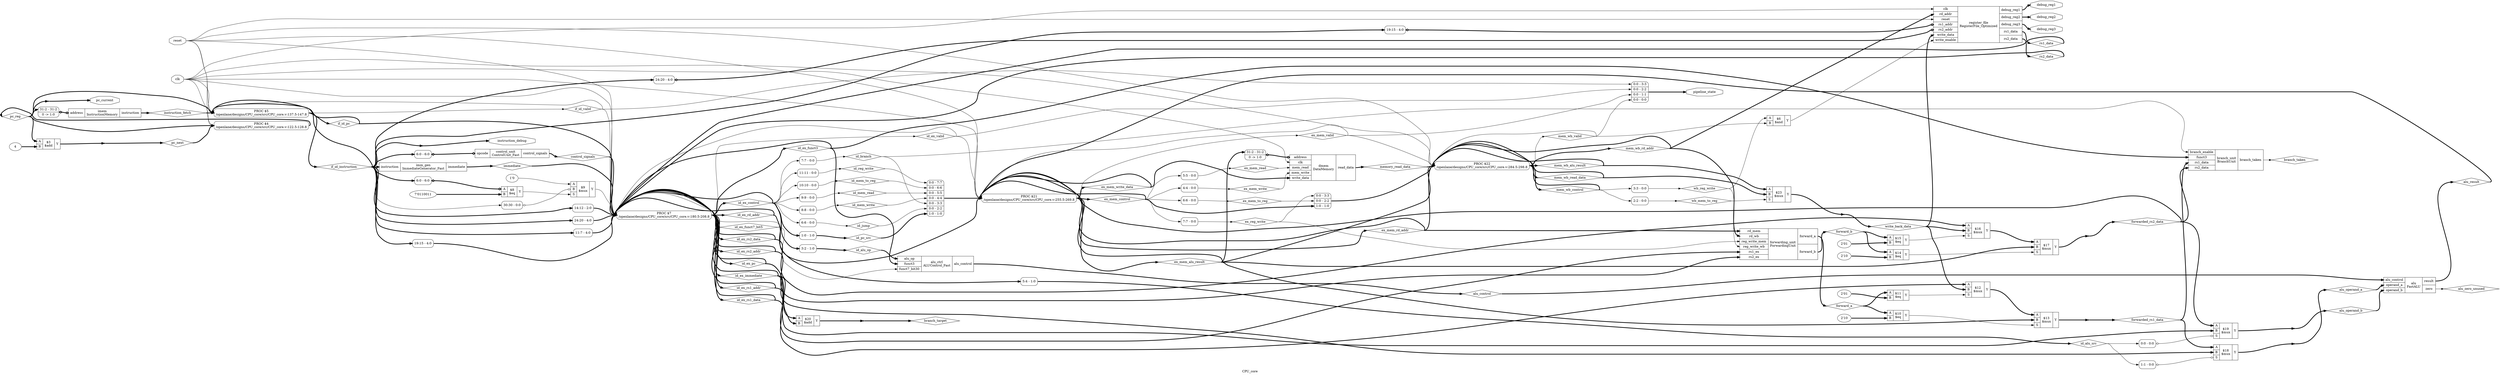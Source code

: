 digraph "CPU_core" {
label="CPU_core";
rankdir="LR";
remincross=true;
n42 [ shape=diamond, label="pc_reg", color="black", fontcolor="black" ];
n43 [ shape=diamond, label="forwarded_rs2_data", color="black", fontcolor="black" ];
n44 [ shape=diamond, label="forwarded_rs1_data", color="black", fontcolor="black" ];
n45 [ shape=diamond, label="forward_b", color="black", fontcolor="black" ];
n46 [ shape=diamond, label="forward_a", color="black", fontcolor="black" ];
n47 [ shape=diamond, label="write_back_data", color="black", fontcolor="black" ];
n48 [ shape=diamond, label="memory_read_data", color="black", fontcolor="black" ];
n49 [ shape=diamond, label="branch_target", color="black", fontcolor="black" ];
n50 [ shape=diamond, label="branch_taken", color="black", fontcolor="black" ];
n51 [ shape=diamond, label="alu_operand_b", color="black", fontcolor="black" ];
n52 [ shape=diamond, label="alu_operand_a", color="black", fontcolor="black" ];
n53 [ shape=diamond, label="alu_zero_unused", color="black", fontcolor="black" ];
n54 [ shape=diamond, label="alu_control", color="black", fontcolor="black" ];
n55 [ shape=diamond, label="alu_result", color="black", fontcolor="black" ];
n56 [ shape=diamond, label="control_signals", color="black", fontcolor="black" ];
n57 [ shape=diamond, label="immediate", color="black", fontcolor="black" ];
n58 [ shape=diamond, label="rs2_data", color="black", fontcolor="black" ];
n59 [ shape=diamond, label="rs1_data", color="black", fontcolor="black" ];
n60 [ shape=diamond, label="instruction_fetch", color="black", fontcolor="black" ];
n61 [ shape=diamond, label="pc_next", color="black", fontcolor="black" ];
n62 [ shape=diamond, label="wb_mem_to_reg", color="black", fontcolor="black" ];
n63 [ shape=diamond, label="wb_reg_write", color="black", fontcolor="black" ];
n64 [ shape=diamond, label="ex_mem_write", color="black", fontcolor="black" ];
n65 [ shape=diamond, label="ex_mem_read", color="black", fontcolor="black" ];
n66 [ shape=diamond, label="ex_mem_to_reg", color="black", fontcolor="black" ];
n67 [ shape=diamond, label="ex_reg_write", color="black", fontcolor="black" ];
n68 [ shape=diamond, label="id_pc_src", color="black", fontcolor="black" ];
n69 [ shape=diamond, label="id_alu_op", color="black", fontcolor="black" ];
n70 [ shape=diamond, label="id_alu_src", color="black", fontcolor="black" ];
n71 [ shape=diamond, label="id_jump", color="black", fontcolor="black" ];
n72 [ shape=diamond, label="id_branch", color="black", fontcolor="black" ];
n73 [ shape=diamond, label="id_mem_write", color="black", fontcolor="black" ];
n74 [ shape=diamond, label="id_mem_read", color="black", fontcolor="black" ];
n75 [ shape=diamond, label="id_mem_to_reg", color="black", fontcolor="black" ];
n76 [ shape=diamond, label="id_reg_write", color="black", fontcolor="black" ];
n77 [ shape=diamond, label="mem_wb_valid", color="black", fontcolor="black" ];
n78 [ shape=diamond, label="mem_wb_control", color="black", fontcolor="black" ];
n79 [ shape=diamond, label="mem_wb_rd_addr", color="black", fontcolor="black" ];
n80 [ shape=diamond, label="mem_wb_read_data", color="black", fontcolor="black" ];
n81 [ shape=diamond, label="mem_wb_alu_result", color="black", fontcolor="black" ];
n82 [ shape=diamond, label="ex_mem_valid", color="black", fontcolor="black" ];
n83 [ shape=diamond, label="ex_mem_control", color="black", fontcolor="black" ];
n84 [ shape=diamond, label="ex_mem_rd_addr", color="black", fontcolor="black" ];
n85 [ shape=diamond, label="ex_mem_write_data", color="black", fontcolor="black" ];
n86 [ shape=diamond, label="ex_mem_alu_result", color="black", fontcolor="black" ];
n87 [ shape=diamond, label="id_ex_valid", color="black", fontcolor="black" ];
n88 [ shape=diamond, label="id_ex_control", color="black", fontcolor="black" ];
n89 [ shape=diamond, label="id_ex_funct7_bit5", color="black", fontcolor="black" ];
n90 [ shape=diamond, label="id_ex_funct3", color="black", fontcolor="black" ];
n91 [ shape=diamond, label="id_ex_rd_addr", color="black", fontcolor="black" ];
n92 [ shape=diamond, label="id_ex_rs2_addr", color="black", fontcolor="black" ];
n93 [ shape=diamond, label="id_ex_rs1_addr", color="black", fontcolor="black" ];
n94 [ shape=diamond, label="id_ex_immediate", color="black", fontcolor="black" ];
n95 [ shape=diamond, label="id_ex_rs2_data", color="black", fontcolor="black" ];
n96 [ shape=diamond, label="id_ex_rs1_data", color="black", fontcolor="black" ];
n97 [ shape=diamond, label="id_ex_pc", color="black", fontcolor="black" ];
n98 [ shape=diamond, label="if_id_valid", color="black", fontcolor="black" ];
n99 [ shape=diamond, label="if_id_pc", color="black", fontcolor="black" ];
n100 [ shape=diamond, label="if_id_instruction", color="black", fontcolor="black" ];
n101 [ shape=octagon, label="debug_reg3", color="black", fontcolor="black" ];
n102 [ shape=octagon, label="debug_reg2", color="black", fontcolor="black" ];
n103 [ shape=octagon, label="debug_reg1", color="black", fontcolor="black" ];
n104 [ shape=octagon, label="pipeline_state", color="black", fontcolor="black" ];
n105 [ shape=octagon, label="instruction_debug", color="black", fontcolor="black" ];
n106 [ shape=octagon, label="pc_current", color="black", fontcolor="black" ];
n107 [ shape=octagon, label="reset", color="black", fontcolor="black" ];
n108 [ shape=octagon, label="clk", color="black", fontcolor="black" ];
c113 [ shape=record, label="{{<p109> A|<p110> B|<p111> S}|$23\n$mux|{<p112> Y}}",  ];
c119 [ shape=record, label="{{<p114> address|<p108> clk|<p115> mem_read|<p116> mem_write|<p117> write_data}|dmem\nDataMemory|{<p118> read_data}}",  ];
x0 [ shape=record, style=rounded, label="<s1> 31:2 - 31:2 |0 -&gt; 1:0 ", color="black", fontcolor="black" ];
x0:e -> c119:p114:w [arrowhead=odiamond, arrowtail=odiamond, dir=both, color="black", fontcolor="black", style="setlinewidth(3)", label=""];
c120 [ shape=record, label="{{<p109> A|<p110> B}|$20\n$add|{<p112> Y}}",  ];
c123 [ shape=record, label="{{<p121> branch_enable|<p122> funct3|<p59> rs1_data|<p58> rs2_data}|branch_unit\nBranchUnit|{<p50> branch_taken}}",  ];
c126 [ shape=record, label="{{<p124> alu_op|<p122> funct3|<p125> funct7_bit30}|alu_ctrl\nALUControl_Fast|{<p54> alu_control}}",  ];
c131 [ shape=record, label="{{<p54> alu_control|<p127> operand_a|<p128> operand_b}|alu\nFastALU|{<p129> result|<p130> zero}}",  ];
c132 [ shape=record, label="{{<p109> A|<p110> B|<p111> S}|$19\n$mux|{<p112> Y}}",  ];
x1 [ shape=record, style=rounded, label="<s0> 0:0 - 0:0 ", color="black", fontcolor="black" ];
x1:e -> c132:p111:w [arrowhead=odiamond, arrowtail=odiamond, dir=both, color="black", fontcolor="black", label=""];
c133 [ shape=record, label="{{<p109> A|<p110> B|<p111> S}|$18\n$mux|{<p112> Y}}",  ];
x2 [ shape=record, style=rounded, label="<s0> 1:1 - 0:0 ", color="black", fontcolor="black" ];
x2:e -> c133:p111:w [arrowhead=odiamond, arrowtail=odiamond, dir=both, color="black", fontcolor="black", label=""];
c134 [ shape=record, label="{{<p109> A|<p110> B|<p111> S}|$17\n$mux|{<p112> Y}}",  ];
c135 [ shape=record, label="{{<p109> A|<p110> B|<p111> S}|$16\n$mux|{<p112> Y}}",  ];
v3 [ label="2'01" ];
c136 [ shape=record, label="{{<p109> A|<p110> B}|$15\n$eq|{<p112> Y}}",  ];
v4 [ label="2'10" ];
c137 [ shape=record, label="{{<p109> A|<p110> B}|$14\n$eq|{<p112> Y}}",  ];
c138 [ shape=record, label="{{<p109> A|<p110> B|<p111> S}|$13\n$mux|{<p112> Y}}",  ];
c139 [ shape=record, label="{{<p109> A|<p110> B|<p111> S}|$12\n$mux|{<p112> Y}}",  ];
v5 [ label="2'01" ];
c140 [ shape=record, label="{{<p109> A|<p110> B}|$11\n$eq|{<p112> Y}}",  ];
v6 [ label="2'10" ];
c141 [ shape=record, label="{{<p109> A|<p110> B}|$10\n$eq|{<p112> Y}}",  ];
v8 [ label="1'0" ];
c142 [ shape=record, label="{{<p109> A|<p110> B|<p111> S}|$9\n$mux|{<p112> Y}}",  ];
x7 [ shape=record, style=rounded, label="<s0> 30:30 - 0:0 ", color="black", fontcolor="black" ];
x7:e -> c142:p110:w [arrowhead=odiamond, arrowtail=odiamond, dir=both, color="black", fontcolor="black", label=""];
v9 [ label="7'0110011" ];
c143 [ shape=record, label="{{<p109> A|<p110> B}|$8\n$eq|{<p112> Y}}",  ];
x10 [ shape=record, style=rounded, label="<s0> 6:0 - 6:0 ", color="black", fontcolor="black" ];
x10:e -> c143:p109:w [arrowhead=odiamond, arrowtail=odiamond, dir=both, color="black", fontcolor="black", style="setlinewidth(3)", label=""];
c145 [ shape=record, label="{{<p144> opcode}|control_unit\nControlUnit_Fast|{<p56> control_signals}}",  ];
x11 [ shape=record, style=rounded, label="<s0> 6:0 - 6:0 ", color="black", fontcolor="black" ];
x11:e -> c145:p144:w [arrowhead=odiamond, arrowtail=odiamond, dir=both, color="black", fontcolor="black", style="setlinewidth(3)", label=""];
c147 [ shape=record, label="{{<p146> instruction}|imm_gen\nImmediateGenerator_Fast|{<p57> immediate}}",  ];
c148 [ shape=record, label="{{<p109> A|<p110> B}|$6\n$and|{<p112> Y}}",  ];
c153 [ shape=record, label="{{<p108> clk|<p149> rd_addr|<p107> reset|<p150> rs1_addr|<p151> rs2_addr|<p117> write_data|<p152> write_enable}|register_file\nRegisterFile_Optimized|{<p103> debug_reg1|<p102> debug_reg2|<p101> debug_reg3|<p59> rs1_data|<p58> rs2_data}}",  ];
x12 [ shape=record, style=rounded, label="<s0> 24:20 - 4:0 ", color="black", fontcolor="black" ];
x12:e -> c153:p151:w [arrowhead=odiamond, arrowtail=odiamond, dir=both, color="black", fontcolor="black", style="setlinewidth(3)", label=""];
x13 [ shape=record, style=rounded, label="<s0> 19:15 - 4:0 ", color="black", fontcolor="black" ];
x13:e -> c153:p150:w [arrowhead=odiamond, arrowtail=odiamond, dir=both, color="black", fontcolor="black", style="setlinewidth(3)", label=""];
c154 [ shape=record, label="{{<p114> address}|imem\nInstructionMemory|{<p146> instruction}}",  ];
x14 [ shape=record, style=rounded, label="<s1> 31:2 - 31:2 |0 -&gt; 1:0 ", color="black", fontcolor="black" ];
x14:e -> c154:p114:w [arrowhead=odiamond, arrowtail=odiamond, dir=both, color="black", fontcolor="black", style="setlinewidth(3)", label=""];
v15 [ label="4" ];
c155 [ shape=record, label="{{<p109> A|<p110> B}|$3\n$add|{<p112> Y}}",  ];
c162 [ shape=record, label="{{<p156> rd_mem|<p157> rd_wb|<p158> reg_write_mem|<p159> reg_write_wb|<p160> rs1_ex|<p161> rs2_ex}|forwarding_unit\nForwardingUnit|{<p46> forward_a|<p45> forward_b}}",  ];
x17 [ shape=record, style=rounded, label="<s2> 0:0 - 3:3 |<s1> 0:0 - 2:2 |<s0> 1:0 - 1:0 ", color="black", fontcolor="black" ];
p16 [shape=box, style=rounded, label="PROC $22\n/openlane/designs/CPU_core/src/CPU_core.v:284.5-298.8", ];
x19 [ shape=record, style=rounded, label="<s6> 0:0 - 7:7 |<s5> 0:0 - 6:6 |<s4> 0:0 - 5:5 |<s3> 0:0 - 4:4 |<s2> 0:0 - 3:3 |<s1> 0:0 - 2:2 |<s0> 1:0 - 1:0 ", color="black", fontcolor="black" ];
p18 [shape=box, style=rounded, label="PROC $21\n/openlane/designs/CPU_core/src/CPU_core.v:255.5-269.8", ];
x21 [ shape=record, style=rounded, label="<s0> 14:12 - 2:0 ", color="black", fontcolor="black" ];
x22 [ shape=record, style=rounded, label="<s0> 24:20 - 4:0 ", color="black", fontcolor="black" ];
x23 [ shape=record, style=rounded, label="<s0> 11:7 - 4:0 ", color="black", fontcolor="black" ];
x24 [ shape=record, style=rounded, label="<s0> 19:15 - 4:0 ", color="black", fontcolor="black" ];
p20 [shape=box, style=rounded, label="PROC $7\n/openlane/designs/CPU_core/src/CPU_core.v:180.5-208.8", ];
p25 [shape=box, style=rounded, label="PROC $5\n/openlane/designs/CPU_core/src/CPU_core.v:137.5-147.8", ];
p26 [shape=box, style=rounded, label="PROC $4\n/openlane/designs/CPU_core/src/CPU_core.v:122.5-128.8", ];
x27 [ shape=record, style=rounded, label="<s0> 11:11 - 0:0 ", color="black", fontcolor="black" ];
x28 [ shape=record, style=rounded, label="<s0> 10:10 - 0:0 ", color="black", fontcolor="black" ];
x29 [ shape=record, style=rounded, label="<s0> 9:9 - 0:0 ", color="black", fontcolor="black" ];
x30 [ shape=record, style=rounded, label="<s0> 8:8 - 0:0 ", color="black", fontcolor="black" ];
x31 [ shape=record, style=rounded, label="<s0> 7:7 - 0:0 ", color="black", fontcolor="black" ];
x32 [ shape=record, style=rounded, label="<s0> 6:6 - 0:0 ", color="black", fontcolor="black" ];
x33 [ shape=record, style=rounded, label="<s0> 5:4 - 1:0 ", color="black", fontcolor="black" ];
x34 [ shape=record, style=rounded, label="<s0> 3:2 - 1:0 ", color="black", fontcolor="black" ];
x35 [ shape=record, style=rounded, label="<s0> 1:0 - 1:0 ", color="black", fontcolor="black" ];
x36 [ shape=record, style=rounded, label="<s0> 7:7 - 0:0 ", color="black", fontcolor="black" ];
x37 [ shape=record, style=rounded, label="<s0> 6:6 - 0:0 ", color="black", fontcolor="black" ];
x38 [ shape=record, style=rounded, label="<s0> 5:5 - 0:0 ", color="black", fontcolor="black" ];
x39 [ shape=record, style=rounded, label="<s0> 4:4 - 0:0 ", color="black", fontcolor="black" ];
x40 [ shape=record, style=rounded, label="<s0> 3:3 - 0:0 ", color="black", fontcolor="black" ];
x41 [ shape=record, style=rounded, label="<s0> 2:2 - 0:0 ", color="black", fontcolor="black" ];
x42 [shape=point, ];
x43 [shape=point, ];
x44 [shape=point, ];
x45 [shape=point, ];
x46 [shape=point, ];
x47 [shape=point, ];
x48 [shape=point, ];
x49 [shape=point, ];
x50 [shape=point, ];
x51 [ shape=record, style=rounded, label="<s3> 0:0 - 3:3 |<s2> 0:0 - 2:2 |<s1> 0:0 - 1:1 |<s0> 0:0 - 0:0 ", color="black", fontcolor="black" ];
c113:p112:e -> x48:w [color="black", fontcolor="black", style="setlinewidth(3)", label=""];
p25:e -> n100:w [color="black", fontcolor="black", style="setlinewidth(3)", label=""];
n100:e -> c147:p146:w [color="black", fontcolor="black", style="setlinewidth(3)", label=""];
n100:e -> p25:w [color="black", fontcolor="black", style="setlinewidth(3)", label=""];
n100:e -> x10:s0:w [color="black", fontcolor="black", style="setlinewidth(3)", label=""];
n100:e -> x11:s0:w [color="black", fontcolor="black", style="setlinewidth(3)", label=""];
n100:e -> x12:s0:w [color="black", fontcolor="black", style="setlinewidth(3)", label=""];
n100:e -> x13:s0:w [color="black", fontcolor="black", style="setlinewidth(3)", label=""];
n100:e -> x21:s0:w [color="black", fontcolor="black", style="setlinewidth(3)", label=""];
n100:e -> x22:s0:w [color="black", fontcolor="black", style="setlinewidth(3)", label=""];
n100:e -> x23:s0:w [color="black", fontcolor="black", style="setlinewidth(3)", label=""];
n100:e -> x24:s0:w [color="black", fontcolor="black", style="setlinewidth(3)", label=""];
n100:e -> x50:w [color="black", fontcolor="black", style="setlinewidth(3)", label=""];
n100:e -> x7:s0:w [color="black", fontcolor="black", label=""];
c153:p101:e -> n101:w [color="black", fontcolor="black", style="setlinewidth(3)", label=""];
c153:p102:e -> n102:w [color="black", fontcolor="black", style="setlinewidth(3)", label=""];
c153:p103:e -> n103:w [color="black", fontcolor="black", style="setlinewidth(3)", label=""];
x51:e -> n104:w [color="black", fontcolor="black", style="setlinewidth(3)", label=""];
x50:e -> n105:w [color="black", fontcolor="black", style="setlinewidth(3)", label=""];
x49:e -> n106:w [color="black", fontcolor="black", style="setlinewidth(3)", label=""];
n107:e -> c153:p107:w [color="black", fontcolor="black", label=""];
n107:e -> p16:w [color="black", fontcolor="black", label=""];
n107:e -> p18:w [color="black", fontcolor="black", label=""];
n107:e -> p20:w [color="black", fontcolor="black", label=""];
n107:e -> p25:w [color="black", fontcolor="black", label=""];
n107:e -> p26:w [color="black", fontcolor="black", label=""];
n108:e -> c119:p108:w [color="black", fontcolor="black", label=""];
n108:e -> c153:p108:w [color="black", fontcolor="black", label=""];
n108:e -> p16:w [color="black", fontcolor="black", label=""];
n108:e -> p18:w [color="black", fontcolor="black", label=""];
n108:e -> p20:w [color="black", fontcolor="black", label=""];
n108:e -> p25:w [color="black", fontcolor="black", label=""];
n108:e -> p26:w [color="black", fontcolor="black", label=""];
c120:p112:e -> x47:w [color="black", fontcolor="black", style="setlinewidth(3)", label=""];
c132:p112:e -> x46:w [color="black", fontcolor="black", style="setlinewidth(3)", label=""];
c133:p112:e -> x45:w [color="black", fontcolor="black", style="setlinewidth(3)", label=""];
c134:p112:e -> x44:w [color="black", fontcolor="black", style="setlinewidth(3)", label=""];
c135:p112:e -> c134:p109:w [color="black", fontcolor="black", style="setlinewidth(3)", label=""];
c136:p112:e -> c135:p111:w [color="black", fontcolor="black", label=""];
c137:p112:e -> c134:p111:w [color="black", fontcolor="black", label=""];
c138:p112:e -> x43:w [color="black", fontcolor="black", style="setlinewidth(3)", label=""];
c139:p112:e -> c138:p109:w [color="black", fontcolor="black", style="setlinewidth(3)", label=""];
c140:p112:e -> c139:p111:w [color="black", fontcolor="black", label=""];
c141:p112:e -> c138:p111:w [color="black", fontcolor="black", label=""];
c142:p112:e -> p20:w [color="black", fontcolor="black", label=""];
c143:p112:e -> c142:p111:w [color="black", fontcolor="black", label=""];
c148:p112:e -> c153:p152:w [color="black", fontcolor="black", label=""];
c155:p112:e -> x42:w [color="black", fontcolor="black", style="setlinewidth(3)", label=""];
p26:e -> n42:w [color="black", fontcolor="black", style="setlinewidth(3)", label=""];
n42:e -> c155:p109:w [color="black", fontcolor="black", style="setlinewidth(3)", label=""];
n42:e -> p25:w [color="black", fontcolor="black", style="setlinewidth(3)", label=""];
n42:e -> p26:w [color="black", fontcolor="black", style="setlinewidth(3)", label=""];
n42:e -> x14:s1:w [color="black", fontcolor="black", style="setlinewidth(3)", label=""];
n42:e -> x49:w [color="black", fontcolor="black", style="setlinewidth(3)", label=""];
x44:e -> n43:w [color="black", fontcolor="black", style="setlinewidth(3)", label=""];
n43:e -> c123:p58:w [color="black", fontcolor="black", style="setlinewidth(3)", label=""];
n43:e -> c132:p109:w [color="black", fontcolor="black", style="setlinewidth(3)", label=""];
n43:e -> p18:w [color="black", fontcolor="black", style="setlinewidth(3)", label=""];
x43:e -> n44:w [color="black", fontcolor="black", style="setlinewidth(3)", label=""];
n44:e -> c123:p59:w [color="black", fontcolor="black", style="setlinewidth(3)", label=""];
n44:e -> c133:p109:w [color="black", fontcolor="black", style="setlinewidth(3)", label=""];
c162:p45:e -> n45:w [color="black", fontcolor="black", style="setlinewidth(3)", label=""];
n45:e -> c136:p109:w [color="black", fontcolor="black", style="setlinewidth(3)", label=""];
n45:e -> c137:p109:w [color="black", fontcolor="black", style="setlinewidth(3)", label=""];
c162:p46:e -> n46:w [color="black", fontcolor="black", style="setlinewidth(3)", label=""];
n46:e -> c140:p109:w [color="black", fontcolor="black", style="setlinewidth(3)", label=""];
n46:e -> c141:p109:w [color="black", fontcolor="black", style="setlinewidth(3)", label=""];
x48:e -> n47:w [color="black", fontcolor="black", style="setlinewidth(3)", label=""];
n47:e -> c135:p110:w [color="black", fontcolor="black", style="setlinewidth(3)", label=""];
n47:e -> c139:p110:w [color="black", fontcolor="black", style="setlinewidth(3)", label=""];
n47:e -> c153:p117:w [color="black", fontcolor="black", style="setlinewidth(3)", label=""];
c119:p118:e -> n48:w [color="black", fontcolor="black", style="setlinewidth(3)", label=""];
n48:e -> p16:w [color="black", fontcolor="black", style="setlinewidth(3)", label=""];
x47:e -> n49:w [color="black", fontcolor="black", style="setlinewidth(3)", label=""];
c123:p50:e -> n50:w [color="black", fontcolor="black", label=""];
x46:e -> n51:w [color="black", fontcolor="black", style="setlinewidth(3)", label=""];
n51:e -> c131:p128:w [color="black", fontcolor="black", style="setlinewidth(3)", label=""];
x45:e -> n52:w [color="black", fontcolor="black", style="setlinewidth(3)", label=""];
n52:e -> c131:p127:w [color="black", fontcolor="black", style="setlinewidth(3)", label=""];
c131:p130:e -> n53:w [color="black", fontcolor="black", label=""];
c126:p54:e -> n54:w [color="black", fontcolor="black", style="setlinewidth(3)", label=""];
n54:e -> c131:p54:w [color="black", fontcolor="black", style="setlinewidth(3)", label=""];
c131:p129:e -> n55:w [color="black", fontcolor="black", style="setlinewidth(3)", label=""];
n55:e -> p18:w [color="black", fontcolor="black", style="setlinewidth(3)", label=""];
c145:p56:e -> n56:w [color="black", fontcolor="black", style="setlinewidth(3)", label=""];
n56:e -> p20:w [color="black", fontcolor="black", style="setlinewidth(3)", label=""];
c147:p57:e -> n57:w [color="black", fontcolor="black", style="setlinewidth(3)", label=""];
n57:e -> p20:w [color="black", fontcolor="black", style="setlinewidth(3)", label=""];
c153:p58:e -> n58:w [color="black", fontcolor="black", style="setlinewidth(3)", label=""];
n58:e -> p20:w [color="black", fontcolor="black", style="setlinewidth(3)", label=""];
c153:p59:e -> n59:w [color="black", fontcolor="black", style="setlinewidth(3)", label=""];
n59:e -> p20:w [color="black", fontcolor="black", style="setlinewidth(3)", label=""];
c154:p146:e -> n60:w [color="black", fontcolor="black", style="setlinewidth(3)", label=""];
n60:e -> p25:w [color="black", fontcolor="black", style="setlinewidth(3)", label=""];
x42:e -> n61:w [color="black", fontcolor="black", style="setlinewidth(3)", label=""];
n61:e -> p26:w [color="black", fontcolor="black", style="setlinewidth(3)", label=""];
x41:e -> n62:w [color="black", fontcolor="black", label=""];
n62:e -> c113:p111:w [color="black", fontcolor="black", label=""];
x40:e -> n63:w [color="black", fontcolor="black", label=""];
n63:e -> c148:p109:w [color="black", fontcolor="black", label=""];
n63:e -> c162:p159:w [color="black", fontcolor="black", label=""];
x39:e -> n64:w [color="black", fontcolor="black", label=""];
n64:e -> c119:p116:w [color="black", fontcolor="black", label=""];
x38:e -> n65:w [color="black", fontcolor="black", label=""];
n65:e -> c119:p115:w [color="black", fontcolor="black", label=""];
x37:e -> n66:w [color="black", fontcolor="black", label=""];
n66:e -> x17:s1:w [color="black", fontcolor="black", label=""];
x36:e -> n67:w [color="black", fontcolor="black", label=""];
n67:e -> c162:p158:w [color="black", fontcolor="black", label=""];
n67:e -> x17:s2:w [color="black", fontcolor="black", label=""];
x35:e -> n68:w [color="black", fontcolor="black", style="setlinewidth(3)", label=""];
n68:e -> x19:s0:w [color="black", fontcolor="black", style="setlinewidth(3)", label=""];
x34:e -> n69:w [color="black", fontcolor="black", style="setlinewidth(3)", label=""];
n69:e -> c126:p124:w [color="black", fontcolor="black", style="setlinewidth(3)", label=""];
x33:e -> n70:w [color="black", fontcolor="black", style="setlinewidth(3)", label=""];
n70:e -> x1:s0:w [color="black", fontcolor="black", label=""];
n70:e -> x2:s0:w [color="black", fontcolor="black", label=""];
x32:e -> n71:w [color="black", fontcolor="black", label=""];
n71:e -> x19:s1:w [color="black", fontcolor="black", label=""];
x31:e -> n72:w [color="black", fontcolor="black", label=""];
n72:e -> c123:p121:w [color="black", fontcolor="black", label=""];
n72:e -> x19:s2:w [color="black", fontcolor="black", label=""];
x30:e -> n73:w [color="black", fontcolor="black", label=""];
n73:e -> x19:s3:w [color="black", fontcolor="black", label=""];
x29:e -> n74:w [color="black", fontcolor="black", label=""];
n74:e -> x19:s4:w [color="black", fontcolor="black", label=""];
x28:e -> n75:w [color="black", fontcolor="black", label=""];
n75:e -> x19:s5:w [color="black", fontcolor="black", label=""];
x27:e -> n76:w [color="black", fontcolor="black", label=""];
n76:e -> x19:s6:w [color="black", fontcolor="black", label=""];
p16:e -> n77:w [color="black", fontcolor="black", label=""];
n77:e -> c148:p110:w [color="black", fontcolor="black", label=""];
n77:e -> p16:w [color="black", fontcolor="black", label=""];
n77:e -> x51:s0:w [color="black", fontcolor="black", label=""];
p16:e -> n78:w [color="black", fontcolor="black", style="setlinewidth(3)", label=""];
n78:e -> p16:w [color="black", fontcolor="black", style="setlinewidth(3)", label=""];
n78:e -> x40:s0:w [color="black", fontcolor="black", label=""];
n78:e -> x41:s0:w [color="black", fontcolor="black", label=""];
p16:e -> n79:w [color="black", fontcolor="black", style="setlinewidth(3)", label=""];
n79:e -> c153:p149:w [color="black", fontcolor="black", style="setlinewidth(3)", label=""];
n79:e -> c162:p157:w [color="black", fontcolor="black", style="setlinewidth(3)", label=""];
n79:e -> p16:w [color="black", fontcolor="black", style="setlinewidth(3)", label=""];
p16:e -> n80:w [color="black", fontcolor="black", style="setlinewidth(3)", label=""];
n80:e -> c113:p110:w [color="black", fontcolor="black", style="setlinewidth(3)", label=""];
n80:e -> p16:w [color="black", fontcolor="black", style="setlinewidth(3)", label=""];
p16:e -> n81:w [color="black", fontcolor="black", style="setlinewidth(3)", label=""];
n81:e -> c113:p109:w [color="black", fontcolor="black", style="setlinewidth(3)", label=""];
n81:e -> p16:w [color="black", fontcolor="black", style="setlinewidth(3)", label=""];
p18:e -> n82:w [color="black", fontcolor="black", label=""];
n82:e -> p16:w [color="black", fontcolor="black", label=""];
n82:e -> p18:w [color="black", fontcolor="black", label=""];
n82:e -> x51:s1:w [color="black", fontcolor="black", label=""];
p18:e -> n83:w [color="black", fontcolor="black", style="setlinewidth(3)", label=""];
n83:e -> p18:w [color="black", fontcolor="black", style="setlinewidth(3)", label=""];
n83:e -> x17:s0:w [color="black", fontcolor="black", style="setlinewidth(3)", label=""];
n83:e -> x36:s0:w [color="black", fontcolor="black", label=""];
n83:e -> x37:s0:w [color="black", fontcolor="black", label=""];
n83:e -> x38:s0:w [color="black", fontcolor="black", label=""];
n83:e -> x39:s0:w [color="black", fontcolor="black", label=""];
p18:e -> n84:w [color="black", fontcolor="black", style="setlinewidth(3)", label=""];
n84:e -> c162:p156:w [color="black", fontcolor="black", style="setlinewidth(3)", label=""];
n84:e -> p16:w [color="black", fontcolor="black", style="setlinewidth(3)", label=""];
n84:e -> p18:w [color="black", fontcolor="black", style="setlinewidth(3)", label=""];
p18:e -> n85:w [color="black", fontcolor="black", style="setlinewidth(3)", label=""];
n85:e -> c119:p117:w [color="black", fontcolor="black", style="setlinewidth(3)", label=""];
n85:e -> p18:w [color="black", fontcolor="black", style="setlinewidth(3)", label=""];
p18:e -> n86:w [color="black", fontcolor="black", style="setlinewidth(3)", label=""];
n86:e -> c134:p110:w [color="black", fontcolor="black", style="setlinewidth(3)", label=""];
n86:e -> c138:p110:w [color="black", fontcolor="black", style="setlinewidth(3)", label=""];
n86:e -> p16:w [color="black", fontcolor="black", style="setlinewidth(3)", label=""];
n86:e -> p18:w [color="black", fontcolor="black", style="setlinewidth(3)", label=""];
n86:e -> x0:s1:w [color="black", fontcolor="black", style="setlinewidth(3)", label=""];
p20:e -> n87:w [color="black", fontcolor="black", label=""];
n87:e -> p18:w [color="black", fontcolor="black", label=""];
n87:e -> p20:w [color="black", fontcolor="black", label=""];
n87:e -> x51:s2:w [color="black", fontcolor="black", label=""];
p20:e -> n88:w [color="black", fontcolor="black", style="setlinewidth(3)", label=""];
n88:e -> p20:w [color="black", fontcolor="black", style="setlinewidth(3)", label=""];
n88:e -> x27:s0:w [color="black", fontcolor="black", label=""];
n88:e -> x28:s0:w [color="black", fontcolor="black", label=""];
n88:e -> x29:s0:w [color="black", fontcolor="black", label=""];
n88:e -> x30:s0:w [color="black", fontcolor="black", label=""];
n88:e -> x31:s0:w [color="black", fontcolor="black", label=""];
n88:e -> x32:s0:w [color="black", fontcolor="black", label=""];
n88:e -> x33:s0:w [color="black", fontcolor="black", style="setlinewidth(3)", label=""];
n88:e -> x34:s0:w [color="black", fontcolor="black", style="setlinewidth(3)", label=""];
n88:e -> x35:s0:w [color="black", fontcolor="black", style="setlinewidth(3)", label=""];
p20:e -> n89:w [color="black", fontcolor="black", label=""];
n89:e -> c126:p125:w [color="black", fontcolor="black", label=""];
n89:e -> p20:w [color="black", fontcolor="black", label=""];
p20:e -> n90:w [color="black", fontcolor="black", style="setlinewidth(3)", label=""];
n90:e -> c123:p122:w [color="black", fontcolor="black", style="setlinewidth(3)", label=""];
n90:e -> c126:p122:w [color="black", fontcolor="black", style="setlinewidth(3)", label=""];
n90:e -> p20:w [color="black", fontcolor="black", style="setlinewidth(3)", label=""];
p20:e -> n91:w [color="black", fontcolor="black", style="setlinewidth(3)", label=""];
n91:e -> p18:w [color="black", fontcolor="black", style="setlinewidth(3)", label=""];
n91:e -> p20:w [color="black", fontcolor="black", style="setlinewidth(3)", label=""];
p20:e -> n92:w [color="black", fontcolor="black", style="setlinewidth(3)", label=""];
n92:e -> c162:p161:w [color="black", fontcolor="black", style="setlinewidth(3)", label=""];
n92:e -> p20:w [color="black", fontcolor="black", style="setlinewidth(3)", label=""];
p20:e -> n93:w [color="black", fontcolor="black", style="setlinewidth(3)", label=""];
n93:e -> c162:p160:w [color="black", fontcolor="black", style="setlinewidth(3)", label=""];
n93:e -> p20:w [color="black", fontcolor="black", style="setlinewidth(3)", label=""];
p20:e -> n94:w [color="black", fontcolor="black", style="setlinewidth(3)", label=""];
n94:e -> c120:p110:w [color="black", fontcolor="black", style="setlinewidth(3)", label=""];
n94:e -> c132:p110:w [color="black", fontcolor="black", style="setlinewidth(3)", label=""];
n94:e -> p20:w [color="black", fontcolor="black", style="setlinewidth(3)", label=""];
p20:e -> n95:w [color="black", fontcolor="black", style="setlinewidth(3)", label=""];
n95:e -> c135:p109:w [color="black", fontcolor="black", style="setlinewidth(3)", label=""];
n95:e -> p20:w [color="black", fontcolor="black", style="setlinewidth(3)", label=""];
p20:e -> n96:w [color="black", fontcolor="black", style="setlinewidth(3)", label=""];
n96:e -> c139:p109:w [color="black", fontcolor="black", style="setlinewidth(3)", label=""];
n96:e -> p20:w [color="black", fontcolor="black", style="setlinewidth(3)", label=""];
p20:e -> n97:w [color="black", fontcolor="black", style="setlinewidth(3)", label=""];
n97:e -> c120:p109:w [color="black", fontcolor="black", style="setlinewidth(3)", label=""];
n97:e -> c133:p110:w [color="black", fontcolor="black", style="setlinewidth(3)", label=""];
n97:e -> p20:w [color="black", fontcolor="black", style="setlinewidth(3)", label=""];
p25:e -> n98:w [color="black", fontcolor="black", label=""];
n98:e -> p20:w [color="black", fontcolor="black", label=""];
n98:e -> p25:w [color="black", fontcolor="black", label=""];
n98:e -> x51:s3:w [color="black", fontcolor="black", label=""];
p25:e -> n99:w [color="black", fontcolor="black", style="setlinewidth(3)", label=""];
n99:e -> p20:w [color="black", fontcolor="black", style="setlinewidth(3)", label=""];
n99:e -> p25:w [color="black", fontcolor="black", style="setlinewidth(3)", label=""];
v15:e -> c155:p110:w [color="black", fontcolor="black", style="setlinewidth(3)", label=""];
v3:e -> c136:p110:w [color="black", fontcolor="black", style="setlinewidth(3)", label=""];
v4:e -> c137:p110:w [color="black", fontcolor="black", style="setlinewidth(3)", label=""];
v5:e -> c140:p110:w [color="black", fontcolor="black", style="setlinewidth(3)", label=""];
v6:e -> c141:p110:w [color="black", fontcolor="black", style="setlinewidth(3)", label=""];
v8:e -> c142:p109:w [color="black", fontcolor="black", label=""];
v9:e -> c143:p110:w [color="black", fontcolor="black", style="setlinewidth(3)", label=""];
x17:e -> p16:w [color="black", fontcolor="black", style="setlinewidth(3)", label=""];
x19:e -> p18:w [color="black", fontcolor="black", style="setlinewidth(3)", label=""];
x21:e -> p20:w [color="black", fontcolor="black", style="setlinewidth(3)", label=""];
x22:e -> p20:w [color="black", fontcolor="black", style="setlinewidth(3)", label=""];
x23:e -> p20:w [color="black", fontcolor="black", style="setlinewidth(3)", label=""];
x24:e -> p20:w [color="black", fontcolor="black", style="setlinewidth(3)", label=""];
}
